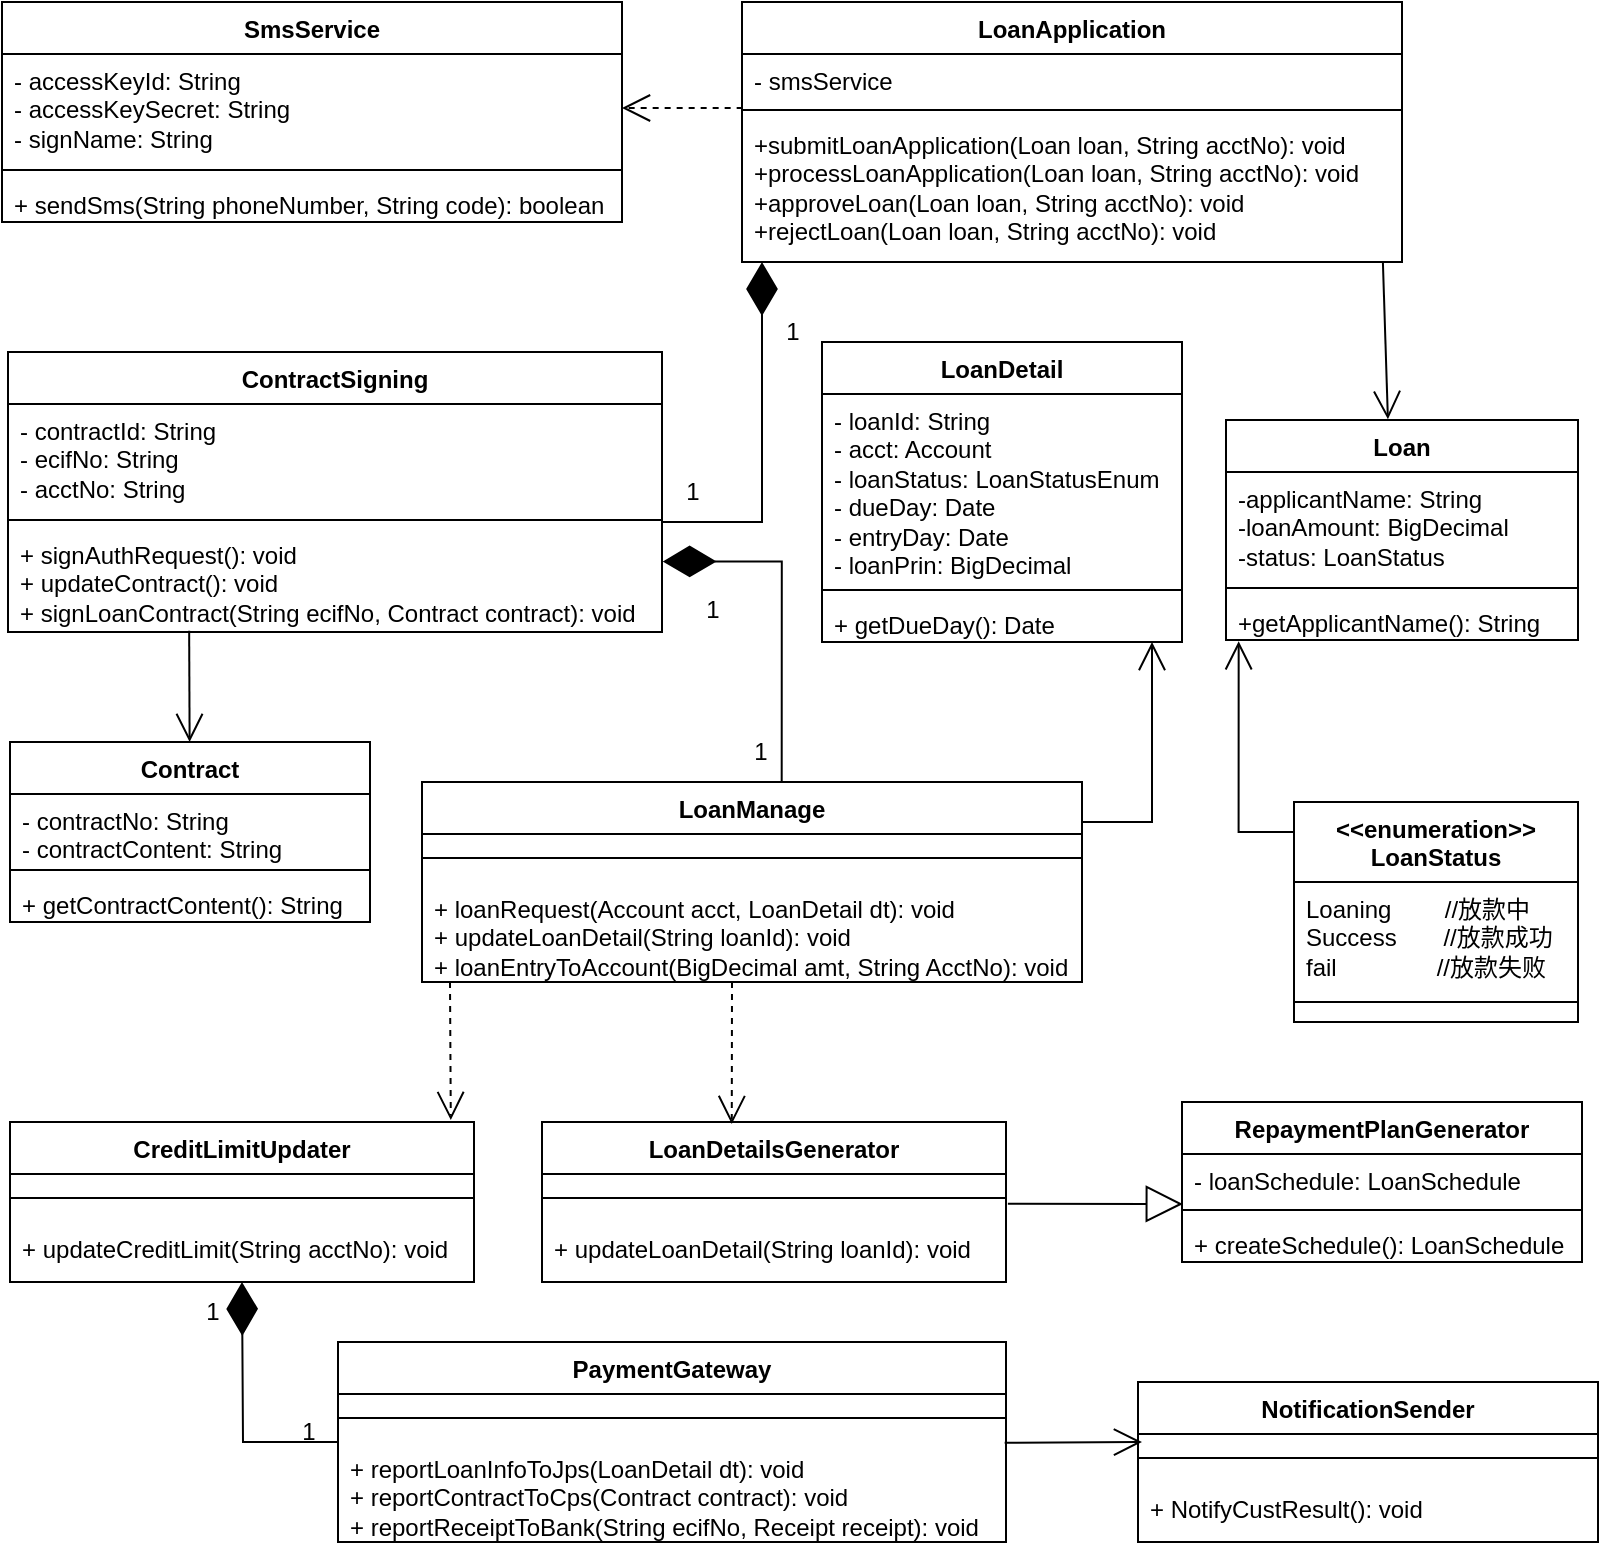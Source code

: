 <mxfile version="22.0.6" type="github">
  <diagram name="第 1 页" id="nKMNy7rmY0BYhBbHpXy7">
    <mxGraphModel dx="1173" dy="-397" grid="1" gridSize="10" guides="1" tooltips="1" connect="1" arrows="1" fold="1" page="1" pageScale="1" pageWidth="827" pageHeight="1169" math="0" shadow="0">
      <root>
        <mxCell id="0" />
        <mxCell id="1" parent="0" />
        <mxCell id="qD2snZjW_cTirT2BQNeW-1" value="SmsService" style="swimlane;fontStyle=1;align=center;verticalAlign=top;childLayout=stackLayout;horizontal=1;startSize=26;horizontalStack=0;resizeParent=1;resizeParentMax=0;resizeLast=0;collapsible=1;marginBottom=0;whiteSpace=wrap;html=1;" parent="1" vertex="1">
          <mxGeometry x="20" y="1450" width="310" height="110" as="geometry" />
        </mxCell>
        <mxCell id="qD2snZjW_cTirT2BQNeW-2" value="-&amp;nbsp;accessKeyId: String&lt;br&gt;-&amp;nbsp;accessKeySecret: String&lt;br&gt;-&amp;nbsp;signName: String" style="text;strokeColor=none;fillColor=none;align=left;verticalAlign=top;spacingLeft=4;spacingRight=4;overflow=hidden;rotatable=0;points=[[0,0.5],[1,0.5]];portConstraint=eastwest;whiteSpace=wrap;html=1;" parent="qD2snZjW_cTirT2BQNeW-1" vertex="1">
          <mxGeometry y="26" width="310" height="54" as="geometry" />
        </mxCell>
        <mxCell id="qD2snZjW_cTirT2BQNeW-3" value="" style="line;strokeWidth=1;fillColor=none;align=left;verticalAlign=middle;spacingTop=-1;spacingLeft=3;spacingRight=3;rotatable=0;labelPosition=right;points=[];portConstraint=eastwest;strokeColor=inherit;" parent="qD2snZjW_cTirT2BQNeW-1" vertex="1">
          <mxGeometry y="80" width="310" height="8" as="geometry" />
        </mxCell>
        <mxCell id="qD2snZjW_cTirT2BQNeW-4" value="+&amp;nbsp;sendSms(String phoneNumber, String code): boolean" style="text;strokeColor=none;fillColor=none;align=left;verticalAlign=top;spacingLeft=4;spacingRight=4;overflow=hidden;rotatable=0;points=[[0,0.5],[1,0.5]];portConstraint=eastwest;whiteSpace=wrap;html=1;" parent="qD2snZjW_cTirT2BQNeW-1" vertex="1">
          <mxGeometry y="88" width="310" height="22" as="geometry" />
        </mxCell>
        <mxCell id="qD2snZjW_cTirT2BQNeW-8" value="LoanApplication" style="swimlane;fontStyle=1;align=center;verticalAlign=top;childLayout=stackLayout;horizontal=1;startSize=26;horizontalStack=0;resizeParent=1;resizeParentMax=0;resizeLast=0;collapsible=1;marginBottom=0;whiteSpace=wrap;html=1;" parent="1" vertex="1">
          <mxGeometry x="390" y="1450" width="330" height="130" as="geometry" />
        </mxCell>
        <mxCell id="qD2snZjW_cTirT2BQNeW-9" value="- smsService" style="text;strokeColor=none;fillColor=none;align=left;verticalAlign=top;spacingLeft=4;spacingRight=4;overflow=hidden;rotatable=0;points=[[0,0.5],[1,0.5]];portConstraint=eastwest;whiteSpace=wrap;html=1;" parent="qD2snZjW_cTirT2BQNeW-8" vertex="1">
          <mxGeometry y="26" width="330" height="24" as="geometry" />
        </mxCell>
        <mxCell id="qD2snZjW_cTirT2BQNeW-10" value="" style="line;strokeWidth=1;fillColor=none;align=left;verticalAlign=middle;spacingTop=-1;spacingLeft=3;spacingRight=3;rotatable=0;labelPosition=right;points=[];portConstraint=eastwest;strokeColor=inherit;" parent="qD2snZjW_cTirT2BQNeW-8" vertex="1">
          <mxGeometry y="50" width="330" height="8" as="geometry" />
        </mxCell>
        <mxCell id="qD2snZjW_cTirT2BQNeW-11" value="+submitLoanApplication(Loan loan, String acctNo): void&lt;br style=&quot;border-color: var(--border-color);&quot;&gt;+processLoanApplication(Loan loan, String acctNo): void&lt;br style=&quot;border-color: var(--border-color);&quot;&gt;+approveLoan(Loan loan, String acctNo): void&lt;br style=&quot;border-color: var(--border-color);&quot;&gt;+rejectLoan(Loan loan, String acctNo): void" style="text;strokeColor=none;fillColor=none;align=left;verticalAlign=top;spacingLeft=4;spacingRight=4;overflow=hidden;rotatable=0;points=[[0,0.5],[1,0.5]];portConstraint=eastwest;whiteSpace=wrap;html=1;" parent="qD2snZjW_cTirT2BQNeW-8" vertex="1">
          <mxGeometry y="58" width="330" height="72" as="geometry" />
        </mxCell>
        <mxCell id="qD2snZjW_cTirT2BQNeW-12" value="" style="endArrow=open;endSize=12;dashed=1;html=1;rounded=0;entryX=1;entryY=0.5;entryDx=0;entryDy=0;exitX=0.001;exitY=0.375;exitDx=0;exitDy=0;exitPerimeter=0;" parent="1" source="qD2snZjW_cTirT2BQNeW-10" target="qD2snZjW_cTirT2BQNeW-2" edge="1">
          <mxGeometry width="160" relative="1" as="geometry">
            <mxPoint x="420" y="1523" as="sourcePoint" />
            <mxPoint x="480" y="1650" as="targetPoint" />
          </mxGeometry>
        </mxCell>
        <mxCell id="qD2snZjW_cTirT2BQNeW-13" value="Loan" style="swimlane;fontStyle=1;align=center;verticalAlign=top;childLayout=stackLayout;horizontal=1;startSize=26;horizontalStack=0;resizeParent=1;resizeParentMax=0;resizeLast=0;collapsible=1;marginBottom=0;whiteSpace=wrap;html=1;" parent="1" vertex="1">
          <mxGeometry x="632" y="1659" width="176" height="110" as="geometry" />
        </mxCell>
        <mxCell id="qD2snZjW_cTirT2BQNeW-14" value="-applicantName: String&lt;br&gt;-loanAmount: BigDecimal&lt;br&gt;-status: LoanStatus" style="text;strokeColor=none;fillColor=none;align=left;verticalAlign=top;spacingLeft=4;spacingRight=4;overflow=hidden;rotatable=0;points=[[0,0.5],[1,0.5]];portConstraint=eastwest;whiteSpace=wrap;html=1;" parent="qD2snZjW_cTirT2BQNeW-13" vertex="1">
          <mxGeometry y="26" width="176" height="54" as="geometry" />
        </mxCell>
        <mxCell id="qD2snZjW_cTirT2BQNeW-15" value="" style="line;strokeWidth=1;fillColor=none;align=left;verticalAlign=middle;spacingTop=-1;spacingLeft=3;spacingRight=3;rotatable=0;labelPosition=right;points=[];portConstraint=eastwest;strokeColor=inherit;" parent="qD2snZjW_cTirT2BQNeW-13" vertex="1">
          <mxGeometry y="80" width="176" height="8" as="geometry" />
        </mxCell>
        <mxCell id="qD2snZjW_cTirT2BQNeW-16" value="+getApplicantName(): String" style="text;strokeColor=none;fillColor=none;align=left;verticalAlign=top;spacingLeft=4;spacingRight=4;overflow=hidden;rotatable=0;points=[[0,0.5],[1,0.5]];portConstraint=eastwest;whiteSpace=wrap;html=1;" parent="qD2snZjW_cTirT2BQNeW-13" vertex="1">
          <mxGeometry y="88" width="176" height="22" as="geometry" />
        </mxCell>
        <mxCell id="qD2snZjW_cTirT2BQNeW-17" value="" style="endArrow=open;endFill=1;endSize=12;html=1;rounded=0;entryX=0.46;entryY=-0.003;entryDx=0;entryDy=0;entryPerimeter=0;exitX=0.971;exitY=0.995;exitDx=0;exitDy=0;exitPerimeter=0;" parent="1" source="qD2snZjW_cTirT2BQNeW-11" target="qD2snZjW_cTirT2BQNeW-13" edge="1">
          <mxGeometry width="160" relative="1" as="geometry">
            <mxPoint x="710" y="1600" as="sourcePoint" />
            <mxPoint x="910" y="1640" as="targetPoint" />
          </mxGeometry>
        </mxCell>
        <mxCell id="qD2snZjW_cTirT2BQNeW-18" value="&lt;b style=&quot;border-color: var(--border-color);&quot;&gt;&amp;lt;&amp;lt;enumeration&amp;gt;&amp;gt;&lt;br style=&quot;border-color: var(--border-color);&quot;&gt;LoanStatus&lt;br&gt;&lt;/b&gt;" style="swimlane;fontStyle=1;align=center;verticalAlign=top;childLayout=stackLayout;horizontal=1;startSize=40;horizontalStack=0;resizeParent=1;resizeParentMax=0;resizeLast=0;collapsible=1;marginBottom=0;whiteSpace=wrap;html=1;" parent="1" vertex="1">
          <mxGeometry x="666" y="1850" width="142" height="110" as="geometry" />
        </mxCell>
        <mxCell id="qD2snZjW_cTirT2BQNeW-19" value="Loaning&amp;nbsp; &amp;nbsp; &amp;nbsp; &amp;nbsp; //放款中&lt;br&gt;Success&amp;nbsp; &amp;nbsp; &amp;nbsp; &amp;nbsp;//放款成功&lt;br&gt;fail&amp;nbsp; &amp;nbsp; &amp;nbsp; &amp;nbsp; &amp;nbsp; &amp;nbsp; &amp;nbsp; &amp;nbsp;//放款失败" style="text;strokeColor=none;fillColor=none;align=left;verticalAlign=top;spacingLeft=4;spacingRight=4;overflow=hidden;rotatable=0;points=[[0,0.5],[1,0.5]];portConstraint=eastwest;whiteSpace=wrap;html=1;" parent="qD2snZjW_cTirT2BQNeW-18" vertex="1">
          <mxGeometry y="40" width="142" height="50" as="geometry" />
        </mxCell>
        <mxCell id="qD2snZjW_cTirT2BQNeW-20" value="" style="line;strokeWidth=1;fillColor=none;align=left;verticalAlign=middle;spacingTop=-1;spacingLeft=3;spacingRight=3;rotatable=0;labelPosition=right;points=[];portConstraint=eastwest;strokeColor=inherit;" parent="qD2snZjW_cTirT2BQNeW-18" vertex="1">
          <mxGeometry y="90" width="142" height="20" as="geometry" />
        </mxCell>
        <mxCell id="qD2snZjW_cTirT2BQNeW-22" value="ContractSigning" style="swimlane;fontStyle=1;align=center;verticalAlign=top;childLayout=stackLayout;horizontal=1;startSize=26;horizontalStack=0;resizeParent=1;resizeParentMax=0;resizeLast=0;collapsible=1;marginBottom=0;whiteSpace=wrap;html=1;" parent="1" vertex="1">
          <mxGeometry x="23" y="1625" width="327" height="140" as="geometry" />
        </mxCell>
        <mxCell id="qD2snZjW_cTirT2BQNeW-23" value="-&amp;nbsp;contractId: String&lt;br&gt;-&amp;nbsp;ecifNo: String&lt;br&gt;-&amp;nbsp;acctNo: String" style="text;strokeColor=none;fillColor=none;align=left;verticalAlign=top;spacingLeft=4;spacingRight=4;overflow=hidden;rotatable=0;points=[[0,0.5],[1,0.5]];portConstraint=eastwest;whiteSpace=wrap;html=1;" parent="qD2snZjW_cTirT2BQNeW-22" vertex="1">
          <mxGeometry y="26" width="327" height="54" as="geometry" />
        </mxCell>
        <mxCell id="qD2snZjW_cTirT2BQNeW-24" value="" style="line;strokeWidth=1;fillColor=none;align=left;verticalAlign=middle;spacingTop=-1;spacingLeft=3;spacingRight=3;rotatable=0;labelPosition=right;points=[];portConstraint=eastwest;strokeColor=inherit;" parent="qD2snZjW_cTirT2BQNeW-22" vertex="1">
          <mxGeometry y="80" width="327" height="8" as="geometry" />
        </mxCell>
        <mxCell id="qD2snZjW_cTirT2BQNeW-25" value="+ signAuthRequest(): void&lt;br style=&quot;border-color: var(--border-color);&quot;&gt;+ updateContract(): void&lt;br style=&quot;border-color: var(--border-color);&quot;&gt;+ signLoanContract(String ecifNo, Contract contract): void" style="text;strokeColor=none;fillColor=none;align=left;verticalAlign=top;spacingLeft=4;spacingRight=4;overflow=hidden;rotatable=0;points=[[0,0.5],[1,0.5]];portConstraint=eastwest;whiteSpace=wrap;html=1;" parent="qD2snZjW_cTirT2BQNeW-22" vertex="1">
          <mxGeometry y="88" width="327" height="52" as="geometry" />
        </mxCell>
        <mxCell id="qD2snZjW_cTirT2BQNeW-26" value="" style="endArrow=diamondThin;endFill=1;endSize=24;html=1;rounded=0;edgeStyle=orthogonalEdgeStyle;" parent="1" target="qD2snZjW_cTirT2BQNeW-11" edge="1">
          <mxGeometry width="160" relative="1" as="geometry">
            <mxPoint x="350" y="1710" as="sourcePoint" />
            <mxPoint x="510" y="1710" as="targetPoint" />
            <Array as="points">
              <mxPoint x="400" y="1710" />
            </Array>
          </mxGeometry>
        </mxCell>
        <mxCell id="qD2snZjW_cTirT2BQNeW-27" value="1" style="text;html=1;align=center;verticalAlign=middle;resizable=0;points=[];autosize=1;strokeColor=none;fillColor=none;" parent="1" vertex="1">
          <mxGeometry x="350" y="1680" width="30" height="30" as="geometry" />
        </mxCell>
        <mxCell id="qD2snZjW_cTirT2BQNeW-28" value="1" style="text;html=1;align=center;verticalAlign=middle;resizable=0;points=[];autosize=1;strokeColor=none;fillColor=none;" parent="1" vertex="1">
          <mxGeometry x="400" y="1600" width="30" height="30" as="geometry" />
        </mxCell>
        <mxCell id="qD2snZjW_cTirT2BQNeW-29" value="Contract" style="swimlane;fontStyle=1;align=center;verticalAlign=top;childLayout=stackLayout;horizontal=1;startSize=26;horizontalStack=0;resizeParent=1;resizeParentMax=0;resizeLast=0;collapsible=1;marginBottom=0;whiteSpace=wrap;html=1;" parent="1" vertex="1">
          <mxGeometry x="24" y="1820" width="180" height="90" as="geometry" />
        </mxCell>
        <mxCell id="qD2snZjW_cTirT2BQNeW-30" value="- contractNo: String&lt;br&gt;- contractContent: String" style="text;strokeColor=none;fillColor=none;align=left;verticalAlign=top;spacingLeft=4;spacingRight=4;overflow=hidden;rotatable=0;points=[[0,0.5],[1,0.5]];portConstraint=eastwest;whiteSpace=wrap;html=1;" parent="qD2snZjW_cTirT2BQNeW-29" vertex="1">
          <mxGeometry y="26" width="180" height="34" as="geometry" />
        </mxCell>
        <mxCell id="qD2snZjW_cTirT2BQNeW-31" value="" style="line;strokeWidth=1;fillColor=none;align=left;verticalAlign=middle;spacingTop=-1;spacingLeft=3;spacingRight=3;rotatable=0;labelPosition=right;points=[];portConstraint=eastwest;strokeColor=inherit;" parent="qD2snZjW_cTirT2BQNeW-29" vertex="1">
          <mxGeometry y="60" width="180" height="8" as="geometry" />
        </mxCell>
        <mxCell id="qD2snZjW_cTirT2BQNeW-32" value="+ getContractContent(): String" style="text;strokeColor=none;fillColor=none;align=left;verticalAlign=top;spacingLeft=4;spacingRight=4;overflow=hidden;rotatable=0;points=[[0,0.5],[1,0.5]];portConstraint=eastwest;whiteSpace=wrap;html=1;" parent="qD2snZjW_cTirT2BQNeW-29" vertex="1">
          <mxGeometry y="68" width="180" height="22" as="geometry" />
        </mxCell>
        <mxCell id="qD2snZjW_cTirT2BQNeW-33" value="" style="endArrow=open;endFill=1;endSize=12;html=1;rounded=0;exitX=0.277;exitY=0.988;exitDx=0;exitDy=0;exitPerimeter=0;" parent="1" source="qD2snZjW_cTirT2BQNeW-25" target="qD2snZjW_cTirT2BQNeW-29" edge="1">
          <mxGeometry width="160" relative="1" as="geometry">
            <mxPoint x="250" y="1810" as="sourcePoint" />
            <mxPoint x="410" y="1810" as="targetPoint" />
          </mxGeometry>
        </mxCell>
        <mxCell id="qD2snZjW_cTirT2BQNeW-34" value="LoanManage" style="swimlane;fontStyle=1;align=center;verticalAlign=top;childLayout=stackLayout;horizontal=1;startSize=26;horizontalStack=0;resizeParent=1;resizeParentMax=0;resizeLast=0;collapsible=1;marginBottom=0;whiteSpace=wrap;html=1;" parent="1" vertex="1">
          <mxGeometry x="230" y="1840" width="330" height="100" as="geometry" />
        </mxCell>
        <mxCell id="qD2snZjW_cTirT2BQNeW-35" value="" style="line;strokeWidth=1;fillColor=none;align=left;verticalAlign=middle;spacingTop=-1;spacingLeft=3;spacingRight=3;rotatable=0;labelPosition=right;points=[];portConstraint=eastwest;strokeColor=inherit;" parent="qD2snZjW_cTirT2BQNeW-34" vertex="1">
          <mxGeometry y="26" width="330" height="24" as="geometry" />
        </mxCell>
        <mxCell id="qD2snZjW_cTirT2BQNeW-36" value="+ loanRequest(Account acct, LoanDetail dt): void&lt;br&gt;+ updateLoanDetail(String loanId): void&lt;br&gt;+ loanEntryToAccount(BigDecimal amt, String AcctNo): void" style="text;strokeColor=none;fillColor=none;align=left;verticalAlign=top;spacingLeft=4;spacingRight=4;overflow=hidden;rotatable=0;points=[[0,0.5],[1,0.5]];portConstraint=eastwest;whiteSpace=wrap;html=1;" parent="qD2snZjW_cTirT2BQNeW-34" vertex="1">
          <mxGeometry y="50" width="330" height="50" as="geometry" />
        </mxCell>
        <mxCell id="qD2snZjW_cTirT2BQNeW-37" value="" style="endArrow=diamondThin;endFill=1;endSize=24;html=1;rounded=0;entryX=1.001;entryY=0.322;entryDx=0;entryDy=0;entryPerimeter=0;edgeStyle=orthogonalEdgeStyle;exitX=0.545;exitY=0;exitDx=0;exitDy=0;exitPerimeter=0;" parent="1" target="qD2snZjW_cTirT2BQNeW-25" edge="1" source="qD2snZjW_cTirT2BQNeW-34">
          <mxGeometry width="160" relative="1" as="geometry">
            <mxPoint x="410" y="1810" as="sourcePoint" />
            <mxPoint x="560" y="1790" as="targetPoint" />
            <Array as="points">
              <mxPoint x="410" y="1730" />
            </Array>
          </mxGeometry>
        </mxCell>
        <mxCell id="qD2snZjW_cTirT2BQNeW-38" value="1" style="text;html=1;align=center;verticalAlign=middle;resizable=0;points=[];autosize=1;strokeColor=none;fillColor=none;" parent="1" vertex="1">
          <mxGeometry x="360" y="1739" width="30" height="30" as="geometry" />
        </mxCell>
        <mxCell id="qD2snZjW_cTirT2BQNeW-40" value="1" style="text;html=1;align=center;verticalAlign=middle;resizable=0;points=[];autosize=1;strokeColor=none;fillColor=none;" parent="1" vertex="1">
          <mxGeometry x="384" y="1810" width="30" height="30" as="geometry" />
        </mxCell>
        <mxCell id="qD2snZjW_cTirT2BQNeW-46" value="LoanDetail" style="swimlane;fontStyle=1;align=center;verticalAlign=top;childLayout=stackLayout;horizontal=1;startSize=26;horizontalStack=0;resizeParent=1;resizeParentMax=0;resizeLast=0;collapsible=1;marginBottom=0;whiteSpace=wrap;html=1;" parent="1" vertex="1">
          <mxGeometry x="430" y="1620" width="180" height="150" as="geometry" />
        </mxCell>
        <mxCell id="qD2snZjW_cTirT2BQNeW-47" value="- loanId: String&lt;br&gt;- acct: Account&lt;br&gt;- loanStatus: LoanStatusEnum&lt;br&gt;- dueDay: Date&lt;br&gt;- entryDay: Date&lt;br&gt;- loanPrin: BigDecimal" style="text;strokeColor=none;fillColor=none;align=left;verticalAlign=top;spacingLeft=4;spacingRight=4;overflow=hidden;rotatable=0;points=[[0,0.5],[1,0.5]];portConstraint=eastwest;whiteSpace=wrap;html=1;" parent="qD2snZjW_cTirT2BQNeW-46" vertex="1">
          <mxGeometry y="26" width="180" height="94" as="geometry" />
        </mxCell>
        <mxCell id="qD2snZjW_cTirT2BQNeW-48" value="" style="line;strokeWidth=1;fillColor=none;align=left;verticalAlign=middle;spacingTop=-1;spacingLeft=3;spacingRight=3;rotatable=0;labelPosition=right;points=[];portConstraint=eastwest;strokeColor=inherit;" parent="qD2snZjW_cTirT2BQNeW-46" vertex="1">
          <mxGeometry y="120" width="180" height="8" as="geometry" />
        </mxCell>
        <mxCell id="qD2snZjW_cTirT2BQNeW-49" value="+ getDueDay(): Date" style="text;strokeColor=none;fillColor=none;align=left;verticalAlign=top;spacingLeft=4;spacingRight=4;overflow=hidden;rotatable=0;points=[[0,0.5],[1,0.5]];portConstraint=eastwest;whiteSpace=wrap;html=1;" parent="qD2snZjW_cTirT2BQNeW-46" vertex="1">
          <mxGeometry y="128" width="180" height="22" as="geometry" />
        </mxCell>
        <mxCell id="qD2snZjW_cTirT2BQNeW-50" value="" style="endArrow=open;endFill=1;endSize=12;html=1;rounded=0;edgeStyle=orthogonalEdgeStyle;" parent="1" target="qD2snZjW_cTirT2BQNeW-49" edge="1">
          <mxGeometry width="160" relative="1" as="geometry">
            <mxPoint x="560" y="1860" as="sourcePoint" />
            <mxPoint x="720" y="1860" as="targetPoint" />
            <Array as="points">
              <mxPoint x="595" y="1860" />
            </Array>
          </mxGeometry>
        </mxCell>
        <mxCell id="qD2snZjW_cTirT2BQNeW-53" value="" style="endArrow=open;endFill=1;endSize=12;html=1;rounded=0;exitX=0;exitY=0.5;exitDx=0;exitDy=0;edgeStyle=orthogonalEdgeStyle;entryX=0.036;entryY=1.03;entryDx=0;entryDy=0;entryPerimeter=0;" parent="1" source="qD2snZjW_cTirT2BQNeW-19" target="qD2snZjW_cTirT2BQNeW-16" edge="1">
          <mxGeometry width="160" relative="1" as="geometry">
            <mxPoint x="550" y="2010" as="sourcePoint" />
            <mxPoint x="638" y="1800" as="targetPoint" />
            <Array as="points">
              <mxPoint x="638" y="1865" />
            </Array>
          </mxGeometry>
        </mxCell>
        <mxCell id="qD2snZjW_cTirT2BQNeW-54" value="CreditLimitUpdater" style="swimlane;fontStyle=1;align=center;verticalAlign=top;childLayout=stackLayout;horizontal=1;startSize=26;horizontalStack=0;resizeParent=1;resizeParentMax=0;resizeLast=0;collapsible=1;marginBottom=0;whiteSpace=wrap;html=1;" parent="1" vertex="1">
          <mxGeometry x="24" y="2010" width="232" height="80" as="geometry" />
        </mxCell>
        <mxCell id="qD2snZjW_cTirT2BQNeW-55" value="" style="line;strokeWidth=1;fillColor=none;align=left;verticalAlign=middle;spacingTop=-1;spacingLeft=3;spacingRight=3;rotatable=0;labelPosition=right;points=[];portConstraint=eastwest;strokeColor=inherit;" parent="qD2snZjW_cTirT2BQNeW-54" vertex="1">
          <mxGeometry y="26" width="232" height="24" as="geometry" />
        </mxCell>
        <mxCell id="qD2snZjW_cTirT2BQNeW-56" value="+ updateCreditLimit(String acctNo): void" style="text;strokeColor=none;fillColor=none;align=left;verticalAlign=top;spacingLeft=4;spacingRight=4;overflow=hidden;rotatable=0;points=[[0,0.5],[1,0.5]];portConstraint=eastwest;whiteSpace=wrap;html=1;" parent="qD2snZjW_cTirT2BQNeW-54" vertex="1">
          <mxGeometry y="50" width="232" height="30" as="geometry" />
        </mxCell>
        <mxCell id="qD2snZjW_cTirT2BQNeW-58" value="" style="endArrow=open;endSize=12;dashed=1;html=1;rounded=0;entryX=0.95;entryY=-0.012;entryDx=0;entryDy=0;entryPerimeter=0;" parent="1" target="qD2snZjW_cTirT2BQNeW-54" edge="1">
          <mxGeometry width="160" relative="1" as="geometry">
            <mxPoint x="244" y="1940" as="sourcePoint" />
            <mxPoint x="480" y="1970" as="targetPoint" />
          </mxGeometry>
        </mxCell>
        <mxCell id="qD2snZjW_cTirT2BQNeW-59" value="LoanDetailsGenerator" style="swimlane;fontStyle=1;align=center;verticalAlign=top;childLayout=stackLayout;horizontal=1;startSize=26;horizontalStack=0;resizeParent=1;resizeParentMax=0;resizeLast=0;collapsible=1;marginBottom=0;whiteSpace=wrap;html=1;" parent="1" vertex="1">
          <mxGeometry x="290" y="2010" width="232" height="80" as="geometry" />
        </mxCell>
        <mxCell id="qD2snZjW_cTirT2BQNeW-60" value="" style="line;strokeWidth=1;fillColor=none;align=left;verticalAlign=middle;spacingTop=-1;spacingLeft=3;spacingRight=3;rotatable=0;labelPosition=right;points=[];portConstraint=eastwest;strokeColor=inherit;" parent="qD2snZjW_cTirT2BQNeW-59" vertex="1">
          <mxGeometry y="26" width="232" height="24" as="geometry" />
        </mxCell>
        <mxCell id="qD2snZjW_cTirT2BQNeW-61" value="+ updateLoanDetail(String loanId): void" style="text;strokeColor=none;fillColor=none;align=left;verticalAlign=top;spacingLeft=4;spacingRight=4;overflow=hidden;rotatable=0;points=[[0,0.5],[1,0.5]];portConstraint=eastwest;whiteSpace=wrap;html=1;" parent="qD2snZjW_cTirT2BQNeW-59" vertex="1">
          <mxGeometry y="50" width="232" height="30" as="geometry" />
        </mxCell>
        <mxCell id="qD2snZjW_cTirT2BQNeW-62" value="" style="endArrow=open;endSize=12;dashed=1;html=1;rounded=0;entryX=0.409;entryY=0.013;entryDx=0;entryDy=0;entryPerimeter=0;" parent="1" target="qD2snZjW_cTirT2BQNeW-59" edge="1">
          <mxGeometry width="160" relative="1" as="geometry">
            <mxPoint x="385" y="1940" as="sourcePoint" />
            <mxPoint x="700" y="1930" as="targetPoint" />
          </mxGeometry>
        </mxCell>
        <mxCell id="qD2snZjW_cTirT2BQNeW-67" value="RepaymentPlanGenerator" style="swimlane;fontStyle=1;align=center;verticalAlign=top;childLayout=stackLayout;horizontal=1;startSize=26;horizontalStack=0;resizeParent=1;resizeParentMax=0;resizeLast=0;collapsible=1;marginBottom=0;whiteSpace=wrap;html=1;" parent="1" vertex="1">
          <mxGeometry x="610" y="2000" width="200" height="80" as="geometry" />
        </mxCell>
        <mxCell id="qD2snZjW_cTirT2BQNeW-68" value="- loanSchedule: LoanSchedule&lt;br&gt;" style="text;strokeColor=none;fillColor=none;align=left;verticalAlign=top;spacingLeft=4;spacingRight=4;overflow=hidden;rotatable=0;points=[[0,0.5],[1,0.5]];portConstraint=eastwest;whiteSpace=wrap;html=1;" parent="qD2snZjW_cTirT2BQNeW-67" vertex="1">
          <mxGeometry y="26" width="200" height="24" as="geometry" />
        </mxCell>
        <mxCell id="qD2snZjW_cTirT2BQNeW-69" value="" style="line;strokeWidth=1;fillColor=none;align=left;verticalAlign=middle;spacingTop=-1;spacingLeft=3;spacingRight=3;rotatable=0;labelPosition=right;points=[];portConstraint=eastwest;strokeColor=inherit;" parent="qD2snZjW_cTirT2BQNeW-67" vertex="1">
          <mxGeometry y="50" width="200" height="8" as="geometry" />
        </mxCell>
        <mxCell id="qD2snZjW_cTirT2BQNeW-70" value="+ createSchedule(): LoanSchedule" style="text;strokeColor=none;fillColor=none;align=left;verticalAlign=top;spacingLeft=4;spacingRight=4;overflow=hidden;rotatable=0;points=[[0,0.5],[1,0.5]];portConstraint=eastwest;whiteSpace=wrap;html=1;" parent="qD2snZjW_cTirT2BQNeW-67" vertex="1">
          <mxGeometry y="58" width="200" height="22" as="geometry" />
        </mxCell>
        <mxCell id="qD2snZjW_cTirT2BQNeW-71" value="" style="endArrow=block;endSize=16;endFill=0;html=1;rounded=0;exitX=1.004;exitY=0.619;exitDx=0;exitDy=0;exitPerimeter=0;entryX=0.002;entryY=0.125;entryDx=0;entryDy=0;entryPerimeter=0;" parent="1" source="qD2snZjW_cTirT2BQNeW-60" target="qD2snZjW_cTirT2BQNeW-69" edge="1">
          <mxGeometry width="160" relative="1" as="geometry">
            <mxPoint x="540" y="2010" as="sourcePoint" />
            <mxPoint x="610" y="2010" as="targetPoint" />
          </mxGeometry>
        </mxCell>
        <mxCell id="qD2snZjW_cTirT2BQNeW-72" value="PaymentGateway" style="swimlane;fontStyle=1;align=center;verticalAlign=top;childLayout=stackLayout;horizontal=1;startSize=26;horizontalStack=0;resizeParent=1;resizeParentMax=0;resizeLast=0;collapsible=1;marginBottom=0;whiteSpace=wrap;html=1;" parent="1" vertex="1">
          <mxGeometry x="188" y="2120" width="334" height="100" as="geometry" />
        </mxCell>
        <mxCell id="qD2snZjW_cTirT2BQNeW-73" value="" style="line;strokeWidth=1;fillColor=none;align=left;verticalAlign=middle;spacingTop=-1;spacingLeft=3;spacingRight=3;rotatable=0;labelPosition=right;points=[];portConstraint=eastwest;strokeColor=inherit;" parent="qD2snZjW_cTirT2BQNeW-72" vertex="1">
          <mxGeometry y="26" width="334" height="24" as="geometry" />
        </mxCell>
        <mxCell id="qD2snZjW_cTirT2BQNeW-74" value="+ reportLoanInfoToJps(LoanDetail dt): void&lt;br&gt;+ reportContractToCps(Contract contract): void&lt;br&gt;+ reportReceiptToBank(String ecifNo, Receipt receipt): void" style="text;strokeColor=none;fillColor=none;align=left;verticalAlign=top;spacingLeft=4;spacingRight=4;overflow=hidden;rotatable=0;points=[[0,0.5],[1,0.5]];portConstraint=eastwest;whiteSpace=wrap;html=1;" parent="qD2snZjW_cTirT2BQNeW-72" vertex="1">
          <mxGeometry y="50" width="334" height="50" as="geometry" />
        </mxCell>
        <mxCell id="qD2snZjW_cTirT2BQNeW-75" value="" style="endArrow=diamondThin;endFill=1;endSize=24;html=1;rounded=0;exitX=0;exitY=0.5;exitDx=0;exitDy=0;edgeStyle=orthogonalEdgeStyle;" parent="1" source="qD2snZjW_cTirT2BQNeW-72" edge="1">
          <mxGeometry width="160" relative="1" as="geometry">
            <mxPoint x="190" y="2110" as="sourcePoint" />
            <mxPoint x="140" y="2090" as="targetPoint" />
          </mxGeometry>
        </mxCell>
        <mxCell id="qD2snZjW_cTirT2BQNeW-76" value="1" style="text;html=1;align=center;verticalAlign=middle;resizable=0;points=[];autosize=1;strokeColor=none;fillColor=none;" parent="1" vertex="1">
          <mxGeometry x="110" y="2090" width="30" height="30" as="geometry" />
        </mxCell>
        <mxCell id="qD2snZjW_cTirT2BQNeW-77" value="1" style="text;html=1;align=center;verticalAlign=middle;resizable=0;points=[];autosize=1;strokeColor=none;fillColor=none;" parent="1" vertex="1">
          <mxGeometry x="158" y="2150" width="30" height="30" as="geometry" />
        </mxCell>
        <mxCell id="qD2snZjW_cTirT2BQNeW-78" value="NotificationSender" style="swimlane;fontStyle=1;align=center;verticalAlign=top;childLayout=stackLayout;horizontal=1;startSize=26;horizontalStack=0;resizeParent=1;resizeParentMax=0;resizeLast=0;collapsible=1;marginBottom=0;whiteSpace=wrap;html=1;" parent="1" vertex="1">
          <mxGeometry x="588" y="2140" width="230" height="80" as="geometry" />
        </mxCell>
        <mxCell id="qD2snZjW_cTirT2BQNeW-79" value="" style="line;strokeWidth=1;fillColor=none;align=left;verticalAlign=middle;spacingTop=-1;spacingLeft=3;spacingRight=3;rotatable=0;labelPosition=right;points=[];portConstraint=eastwest;strokeColor=inherit;" parent="qD2snZjW_cTirT2BQNeW-78" vertex="1">
          <mxGeometry y="26" width="230" height="24" as="geometry" />
        </mxCell>
        <mxCell id="qD2snZjW_cTirT2BQNeW-80" value="+ NotifyCustResult(): void" style="text;strokeColor=none;fillColor=none;align=left;verticalAlign=top;spacingLeft=4;spacingRight=4;overflow=hidden;rotatable=0;points=[[0,0.5],[1,0.5]];portConstraint=eastwest;whiteSpace=wrap;html=1;" parent="qD2snZjW_cTirT2BQNeW-78" vertex="1">
          <mxGeometry y="50" width="230" height="30" as="geometry" />
        </mxCell>
        <mxCell id="qD2snZjW_cTirT2BQNeW-81" value="" style="endArrow=open;endFill=1;endSize=12;html=1;rounded=0;exitX=0.998;exitY=0.007;exitDx=0;exitDy=0;exitPerimeter=0;" parent="1" source="qD2snZjW_cTirT2BQNeW-74" edge="1">
          <mxGeometry width="160" relative="1" as="geometry">
            <mxPoint x="530" y="2130" as="sourcePoint" />
            <mxPoint x="590" y="2170" as="targetPoint" />
          </mxGeometry>
        </mxCell>
      </root>
    </mxGraphModel>
  </diagram>
</mxfile>
